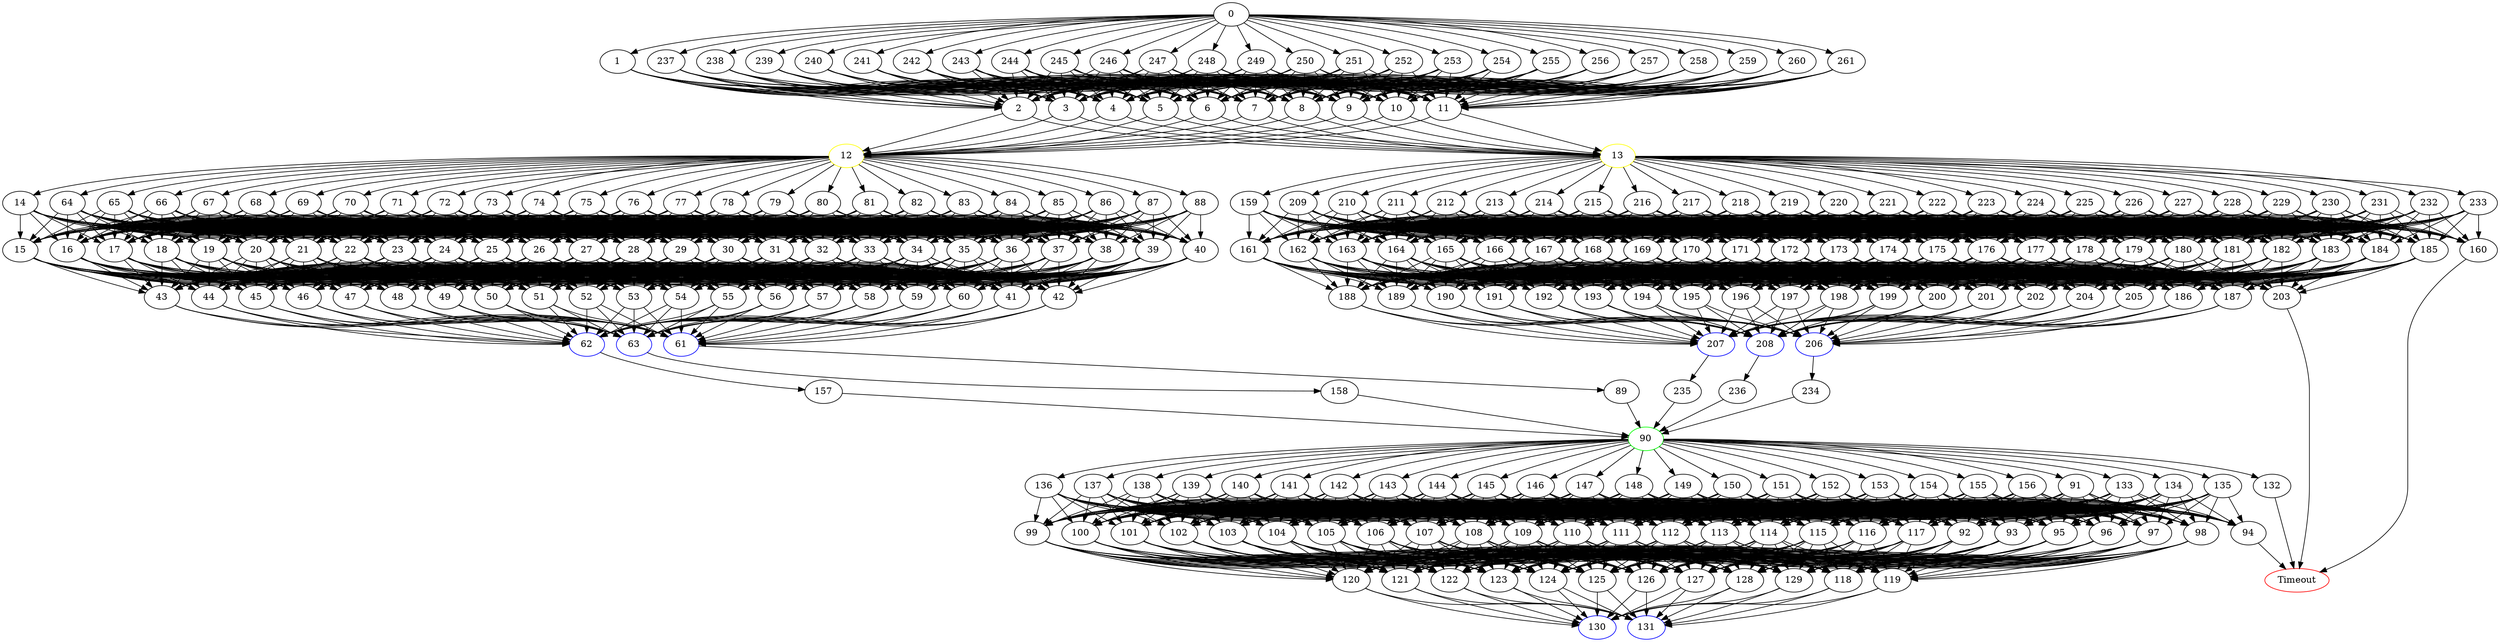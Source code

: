 digraph G {
	0 -> 1;
	0 -> 237;
	0 -> 238;
	0 -> 239;
	0 -> 240;
	0 -> 241;
	0 -> 242;
	0 -> 243;
	0 -> 244;
	0 -> 245;
	0 -> 246;
	0 -> 247;
	0 -> 248;
	0 -> 249;
	0 -> 250;
	0 -> 251;
	0 -> 252;
	0 -> 253;
	0 -> 254;
	0 -> 255;
	0 -> 256;
	0 -> 257;
	0 -> 258;
	0 -> 259;
	0 -> 260;
	0 -> 261;
	1 -> 2;
	1 -> 3;
	1 -> 4;
	1 -> 5;
	1 -> 6;
	1 -> 7;
	1 -> 8;
	1 -> 9;
	1 -> 10;
	1 -> 11;
	2 -> "12";
12 [color=yellow];
	2 -> "13";
13 [color=yellow];
	3 -> "12";
12 [color=yellow];
	3 -> "13";
13 [color=yellow];
	4 -> "12";
12 [color=yellow];
	4 -> "13";
13 [color=yellow];
	5 -> "12";
12 [color=yellow];
	5 -> "13";
13 [color=yellow];
	6 -> "12";
12 [color=yellow];
	6 -> "13";
13 [color=yellow];
	7 -> "12";
12 [color=yellow];
	7 -> "13";
13 [color=yellow];
	8 -> "12";
12 [color=yellow];
	8 -> "13";
13 [color=yellow];
	9 -> "12";
12 [color=yellow];
	9 -> "13";
13 [color=yellow];
	10 -> "12";
12 [color=yellow];
	10 -> "13";
13 [color=yellow];
	11 -> "12";
12 [color=yellow];
	11 -> "13";
13 [color=yellow];
	12 -> 14;
	12 -> 64;
	12 -> 65;
	12 -> 66;
	12 -> 67;
	12 -> 68;
	12 -> 69;
	12 -> 70;
	12 -> 71;
	12 -> 72;
	12 -> 73;
	12 -> 74;
	12 -> 75;
	12 -> 76;
	12 -> 77;
	12 -> 78;
	12 -> 79;
	12 -> 80;
	12 -> 81;
	12 -> 82;
	12 -> 83;
	12 -> 84;
	12 -> 85;
	12 -> 86;
	12 -> 87;
	12 -> 88;
	13 -> 159;
	13 -> 209;
	13 -> 210;
	13 -> 211;
	13 -> 212;
	13 -> 213;
	13 -> 214;
	13 -> 215;
	13 -> 216;
	13 -> 217;
	13 -> 218;
	13 -> 219;
	13 -> 220;
	13 -> 221;
	13 -> 222;
	13 -> 223;
	13 -> 224;
	13 -> 225;
	13 -> 226;
	13 -> 227;
	13 -> 228;
	13 -> 229;
	13 -> 230;
	13 -> 231;
	13 -> 232;
	13 -> 233;
	14 -> 15;
	14 -> 16;
	14 -> 17;
	14 -> 18;
	14 -> 19;
	14 -> 20;
	14 -> 21;
	14 -> 22;
	14 -> 23;
	14 -> 24;
	14 -> 25;
	14 -> 26;
	14 -> 27;
	14 -> 28;
	14 -> 29;
	14 -> 30;
	14 -> 31;
	14 -> 32;
	14 -> 33;
	14 -> 34;
	14 -> 35;
	14 -> 36;
	14 -> 37;
	14 -> 38;
	14 -> 39;
	14 -> 40;
	15 -> 41;
	15 -> 42;
	15 -> 43;
	15 -> 44;
	15 -> 45;
	15 -> 46;
	15 -> 47;
	15 -> 48;
	15 -> 49;
	15 -> 50;
	15 -> 51;
	15 -> 52;
	15 -> 53;
	15 -> 54;
	15 -> 55;
	15 -> 56;
	15 -> 57;
	15 -> 58;
	15 -> 59;
	15 -> 60;
	16 -> 41;
	16 -> 42;
	16 -> 43;
	16 -> 44;
	16 -> 45;
	16 -> 46;
	16 -> 47;
	16 -> 48;
	16 -> 49;
	16 -> 50;
	16 -> 51;
	16 -> 52;
	16 -> 53;
	16 -> 54;
	16 -> 55;
	16 -> 56;
	16 -> 57;
	16 -> 58;
	16 -> 59;
	16 -> 60;
	17 -> 41;
	17 -> 42;
	17 -> 43;
	17 -> 44;
	17 -> 45;
	17 -> 46;
	17 -> 47;
	17 -> 48;
	17 -> 49;
	17 -> 50;
	17 -> 51;
	17 -> 52;
	17 -> 53;
	17 -> 54;
	17 -> 55;
	17 -> 56;
	17 -> 57;
	17 -> 58;
	17 -> 59;
	17 -> 60;
	18 -> 41;
	18 -> 42;
	18 -> 43;
	18 -> 44;
	18 -> 45;
	18 -> 46;
	18 -> 47;
	18 -> 48;
	18 -> 49;
	18 -> 50;
	18 -> 51;
	18 -> 52;
	18 -> 53;
	18 -> 54;
	18 -> 55;
	18 -> 56;
	18 -> 57;
	18 -> 58;
	18 -> 59;
	18 -> 60;
	19 -> 41;
	19 -> 42;
	19 -> 43;
	19 -> 44;
	19 -> 45;
	19 -> 46;
	19 -> 47;
	19 -> 48;
	19 -> 49;
	19 -> 50;
	19 -> 51;
	19 -> 52;
	19 -> 53;
	19 -> 54;
	19 -> 55;
	19 -> 56;
	19 -> 57;
	19 -> 58;
	19 -> 59;
	19 -> 60;
	20 -> 41;
	20 -> 42;
	20 -> 43;
	20 -> 44;
	20 -> 45;
	20 -> 46;
	20 -> 47;
	20 -> 48;
	20 -> 49;
	20 -> 50;
	20 -> 51;
	20 -> 52;
	20 -> 53;
	20 -> 54;
	20 -> 55;
	20 -> 56;
	20 -> 57;
	20 -> 58;
	20 -> 59;
	20 -> 60;
	21 -> 41;
	21 -> 42;
	21 -> 43;
	21 -> 44;
	21 -> 45;
	21 -> 46;
	21 -> 47;
	21 -> 48;
	21 -> 49;
	21 -> 50;
	21 -> 51;
	21 -> 52;
	21 -> 53;
	21 -> 54;
	21 -> 55;
	21 -> 56;
	21 -> 57;
	21 -> 58;
	21 -> 59;
	21 -> 60;
	22 -> 41;
	22 -> 42;
	22 -> 43;
	22 -> 44;
	22 -> 45;
	22 -> 46;
	22 -> 47;
	22 -> 48;
	22 -> 49;
	22 -> 50;
	22 -> 51;
	22 -> 52;
	22 -> 53;
	22 -> 54;
	22 -> 55;
	22 -> 56;
	22 -> 57;
	22 -> 58;
	22 -> 59;
	22 -> 60;
	23 -> 41;
	23 -> 42;
	23 -> 43;
	23 -> 44;
	23 -> 45;
	23 -> 46;
	23 -> 47;
	23 -> 48;
	23 -> 49;
	23 -> 50;
	23 -> 51;
	23 -> 52;
	23 -> 53;
	23 -> 54;
	23 -> 55;
	23 -> 56;
	23 -> 57;
	23 -> 58;
	23 -> 59;
	23 -> 60;
	24 -> 41;
	24 -> 42;
	24 -> 43;
	24 -> 44;
	24 -> 45;
	24 -> 46;
	24 -> 47;
	24 -> 48;
	24 -> 49;
	24 -> 50;
	24 -> 51;
	24 -> 52;
	24 -> 53;
	24 -> 54;
	24 -> 55;
	24 -> 56;
	24 -> 57;
	24 -> 58;
	24 -> 59;
	24 -> 60;
	25 -> 41;
	25 -> 42;
	25 -> 43;
	25 -> 44;
	25 -> 45;
	25 -> 46;
	25 -> 47;
	25 -> 48;
	25 -> 49;
	25 -> 50;
	25 -> 51;
	25 -> 52;
	25 -> 53;
	25 -> 54;
	25 -> 55;
	25 -> 56;
	25 -> 57;
	25 -> 58;
	25 -> 59;
	25 -> 60;
	26 -> 41;
	26 -> 42;
	26 -> 43;
	26 -> 44;
	26 -> 45;
	26 -> 46;
	26 -> 47;
	26 -> 48;
	26 -> 49;
	26 -> 50;
	26 -> 51;
	26 -> 52;
	26 -> 53;
	26 -> 54;
	26 -> 55;
	26 -> 56;
	26 -> 57;
	26 -> 58;
	26 -> 59;
	26 -> 60;
	27 -> 41;
	27 -> 42;
	27 -> 43;
	27 -> 44;
	27 -> 45;
	27 -> 46;
	27 -> 47;
	27 -> 48;
	27 -> 49;
	27 -> 50;
	27 -> 51;
	27 -> 52;
	27 -> 53;
	27 -> 54;
	27 -> 55;
	27 -> 56;
	27 -> 57;
	27 -> 58;
	27 -> 59;
	27 -> 60;
	28 -> 41;
	28 -> 42;
	28 -> 43;
	28 -> 44;
	28 -> 45;
	28 -> 46;
	28 -> 47;
	28 -> 48;
	28 -> 49;
	28 -> 50;
	28 -> 51;
	28 -> 52;
	28 -> 53;
	28 -> 54;
	28 -> 55;
	28 -> 56;
	28 -> 57;
	28 -> 58;
	28 -> 59;
	28 -> 60;
	29 -> 41;
	29 -> 42;
	29 -> 43;
	29 -> 44;
	29 -> 45;
	29 -> 46;
	29 -> 47;
	29 -> 48;
	29 -> 49;
	29 -> 50;
	29 -> 51;
	29 -> 52;
	29 -> 53;
	29 -> 54;
	29 -> 55;
	29 -> 56;
	29 -> 57;
	29 -> 58;
	29 -> 59;
	29 -> 60;
	30 -> 41;
	30 -> 42;
	30 -> 43;
	30 -> 44;
	30 -> 45;
	30 -> 46;
	30 -> 47;
	30 -> 48;
	30 -> 49;
	30 -> 50;
	30 -> 51;
	30 -> 52;
	30 -> 53;
	30 -> 54;
	30 -> 55;
	30 -> 56;
	30 -> 57;
	30 -> 58;
	30 -> 59;
	30 -> 60;
	31 -> 41;
	31 -> 42;
	31 -> 43;
	31 -> 44;
	31 -> 45;
	31 -> 46;
	31 -> 47;
	31 -> 48;
	31 -> 49;
	31 -> 50;
	31 -> 51;
	31 -> 52;
	31 -> 53;
	31 -> 54;
	31 -> 55;
	31 -> 56;
	31 -> 57;
	31 -> 58;
	31 -> 59;
	31 -> 60;
	32 -> 41;
	32 -> 42;
	32 -> 43;
	32 -> 44;
	32 -> 45;
	32 -> 46;
	32 -> 47;
	32 -> 48;
	32 -> 49;
	32 -> 50;
	32 -> 51;
	32 -> 52;
	32 -> 53;
	32 -> 54;
	32 -> 55;
	32 -> 56;
	32 -> 57;
	32 -> 58;
	32 -> 59;
	32 -> 60;
	33 -> 41;
	33 -> 42;
	33 -> 43;
	33 -> 44;
	33 -> 45;
	33 -> 46;
	33 -> 47;
	33 -> 48;
	33 -> 49;
	33 -> 50;
	33 -> 51;
	33 -> 52;
	33 -> 53;
	33 -> 54;
	33 -> 55;
	33 -> 56;
	33 -> 57;
	33 -> 58;
	33 -> 59;
	33 -> 60;
	34 -> 41;
	34 -> 42;
	34 -> 43;
	34 -> 44;
	34 -> 45;
	34 -> 46;
	34 -> 47;
	34 -> 48;
	34 -> 49;
	34 -> 50;
	34 -> 51;
	34 -> 52;
	34 -> 53;
	34 -> 54;
	34 -> 55;
	34 -> 56;
	34 -> 57;
	34 -> 58;
	34 -> 59;
	34 -> 60;
	35 -> 41;
	35 -> 42;
	35 -> 43;
	35 -> 44;
	35 -> 45;
	35 -> 46;
	35 -> 47;
	35 -> 48;
	35 -> 49;
	35 -> 50;
	35 -> 51;
	35 -> 52;
	35 -> 53;
	35 -> 54;
	35 -> 55;
	35 -> 56;
	35 -> 57;
	35 -> 58;
	35 -> 59;
	35 -> 60;
	36 -> 41;
	36 -> 42;
	36 -> 43;
	36 -> 44;
	36 -> 45;
	36 -> 46;
	36 -> 47;
	36 -> 48;
	36 -> 49;
	36 -> 50;
	36 -> 51;
	36 -> 52;
	36 -> 53;
	36 -> 54;
	36 -> 55;
	36 -> 56;
	36 -> 57;
	36 -> 58;
	36 -> 59;
	36 -> 60;
	37 -> 41;
	37 -> 42;
	37 -> 43;
	37 -> 44;
	37 -> 45;
	37 -> 46;
	37 -> 47;
	37 -> 48;
	37 -> 49;
	37 -> 50;
	37 -> 51;
	37 -> 52;
	37 -> 53;
	37 -> 54;
	37 -> 55;
	37 -> 56;
	37 -> 57;
	37 -> 58;
	37 -> 59;
	37 -> 60;
	38 -> 41;
	38 -> 42;
	38 -> 43;
	38 -> 44;
	38 -> 45;
	38 -> 46;
	38 -> 47;
	38 -> 48;
	38 -> 49;
	38 -> 50;
	38 -> 51;
	38 -> 52;
	38 -> 53;
	38 -> 54;
	38 -> 55;
	38 -> 56;
	38 -> 57;
	38 -> 58;
	38 -> 59;
	38 -> 60;
	39 -> 41;
	39 -> 42;
	39 -> 43;
	39 -> 44;
	39 -> 45;
	39 -> 46;
	39 -> 47;
	39 -> 48;
	39 -> 49;
	39 -> 50;
	39 -> 51;
	39 -> 52;
	39 -> 53;
	39 -> 54;
	39 -> 55;
	39 -> 56;
	39 -> 57;
	39 -> 58;
	39 -> 59;
	39 -> 60;
	40 -> 41;
	40 -> 42;
	40 -> 43;
	40 -> 44;
	40 -> 45;
	40 -> 46;
	40 -> 47;
	40 -> 48;
	40 -> 49;
	40 -> 50;
	40 -> 51;
	40 -> 52;
	40 -> 53;
	40 -> 54;
	40 -> 55;
	40 -> 56;
	40 -> 57;
	40 -> 58;
	40 -> 59;
	40 -> 60;
	41 -> "61";
61 [color=blue];
	41 -> "62";
62 [color=blue];
	41 -> "63";
63 [color=blue];
	42 -> "61";
61 [color=blue];
	42 -> "62";
62 [color=blue];
	42 -> "63";
63 [color=blue];
	43 -> "61";
61 [color=blue];
	43 -> "62";
62 [color=blue];
	43 -> "63";
63 [color=blue];
	44 -> "61";
61 [color=blue];
	44 -> "62";
62 [color=blue];
	44 -> "63";
63 [color=blue];
	45 -> "61";
61 [color=blue];
	45 -> "62";
62 [color=blue];
	45 -> "63";
63 [color=blue];
	46 -> "61";
61 [color=blue];
	46 -> "62";
62 [color=blue];
	46 -> "63";
63 [color=blue];
	47 -> "61";
61 [color=blue];
	47 -> "62";
62 [color=blue];
	47 -> "63";
63 [color=blue];
	48 -> "61";
61 [color=blue];
	48 -> "62";
62 [color=blue];
	48 -> "63";
63 [color=blue];
	49 -> "61";
61 [color=blue];
	49 -> "62";
62 [color=blue];
	49 -> "63";
63 [color=blue];
	50 -> "61";
61 [color=blue];
	50 -> "62";
62 [color=blue];
	50 -> "63";
63 [color=blue];
	51 -> "61";
61 [color=blue];
	51 -> "62";
62 [color=blue];
	51 -> "63";
63 [color=blue];
	52 -> "61";
61 [color=blue];
	52 -> "62";
62 [color=blue];
	52 -> "63";
63 [color=blue];
	53 -> "61";
61 [color=blue];
	53 -> "62";
62 [color=blue];
	53 -> "63";
63 [color=blue];
	54 -> "61";
61 [color=blue];
	54 -> "62";
62 [color=blue];
	54 -> "63";
63 [color=blue];
	55 -> "61";
61 [color=blue];
	55 -> "62";
62 [color=blue];
	55 -> "63";
63 [color=blue];
	56 -> "61";
61 [color=blue];
	56 -> "62";
62 [color=blue];
	56 -> "63";
63 [color=blue];
	57 -> "61";
61 [color=blue];
	57 -> "62";
62 [color=blue];
	57 -> "63";
63 [color=blue];
	58 -> "61";
61 [color=blue];
	58 -> "62";
62 [color=blue];
	58 -> "63";
63 [color=blue];
	59 -> "61";
61 [color=blue];
	59 -> "62";
62 [color=blue];
	59 -> "63";
63 [color=blue];
	60 -> "61";
61 [color=blue];
	60 -> "62";
62 [color=blue];
	60 -> "63";
63 [color=blue];
	61 -> 89;
	62 -> 157;
	63 -> 158;
	64 -> 15;
	64 -> 16;
	64 -> 17;
	64 -> 18;
	64 -> 19;
	64 -> 20;
	64 -> 21;
	64 -> 22;
	64 -> 23;
	64 -> 24;
	64 -> 25;
	64 -> 26;
	64 -> 27;
	64 -> 28;
	64 -> 29;
	64 -> 30;
	64 -> 31;
	64 -> 32;
	64 -> 33;
	64 -> 34;
	64 -> 35;
	64 -> 36;
	64 -> 37;
	64 -> 38;
	64 -> 39;
	64 -> 40;
	65 -> 15;
	65 -> 16;
	65 -> 17;
	65 -> 18;
	65 -> 19;
	65 -> 20;
	65 -> 21;
	65 -> 22;
	65 -> 23;
	65 -> 24;
	65 -> 25;
	65 -> 26;
	65 -> 27;
	65 -> 28;
	65 -> 29;
	65 -> 30;
	65 -> 31;
	65 -> 32;
	65 -> 33;
	65 -> 34;
	65 -> 35;
	65 -> 36;
	65 -> 37;
	65 -> 38;
	65 -> 39;
	65 -> 40;
	66 -> 15;
	66 -> 16;
	66 -> 17;
	66 -> 18;
	66 -> 19;
	66 -> 20;
	66 -> 21;
	66 -> 22;
	66 -> 23;
	66 -> 24;
	66 -> 25;
	66 -> 26;
	66 -> 27;
	66 -> 28;
	66 -> 29;
	66 -> 30;
	66 -> 31;
	66 -> 32;
	66 -> 33;
	66 -> 34;
	66 -> 35;
	66 -> 36;
	66 -> 37;
	66 -> 38;
	66 -> 39;
	66 -> 40;
	67 -> 15;
	67 -> 16;
	67 -> 17;
	67 -> 18;
	67 -> 19;
	67 -> 20;
	67 -> 21;
	67 -> 22;
	67 -> 23;
	67 -> 24;
	67 -> 25;
	67 -> 26;
	67 -> 27;
	67 -> 28;
	67 -> 29;
	67 -> 30;
	67 -> 31;
	67 -> 32;
	67 -> 33;
	67 -> 34;
	67 -> 35;
	67 -> 36;
	67 -> 37;
	67 -> 38;
	67 -> 39;
	67 -> 40;
	68 -> 15;
	68 -> 16;
	68 -> 17;
	68 -> 18;
	68 -> 19;
	68 -> 20;
	68 -> 21;
	68 -> 22;
	68 -> 23;
	68 -> 24;
	68 -> 25;
	68 -> 26;
	68 -> 27;
	68 -> 28;
	68 -> 29;
	68 -> 30;
	68 -> 31;
	68 -> 32;
	68 -> 33;
	68 -> 34;
	68 -> 35;
	68 -> 36;
	68 -> 37;
	68 -> 38;
	68 -> 39;
	68 -> 40;
	69 -> 15;
	69 -> 16;
	69 -> 17;
	69 -> 18;
	69 -> 19;
	69 -> 20;
	69 -> 21;
	69 -> 22;
	69 -> 23;
	69 -> 24;
	69 -> 25;
	69 -> 26;
	69 -> 27;
	69 -> 28;
	69 -> 29;
	69 -> 30;
	69 -> 31;
	69 -> 32;
	69 -> 33;
	69 -> 34;
	69 -> 35;
	69 -> 36;
	69 -> 37;
	69 -> 38;
	69 -> 39;
	69 -> 40;
	70 -> 15;
	70 -> 16;
	70 -> 17;
	70 -> 18;
	70 -> 19;
	70 -> 20;
	70 -> 21;
	70 -> 22;
	70 -> 23;
	70 -> 24;
	70 -> 25;
	70 -> 26;
	70 -> 27;
	70 -> 28;
	70 -> 29;
	70 -> 30;
	70 -> 31;
	70 -> 32;
	70 -> 33;
	70 -> 34;
	70 -> 35;
	70 -> 36;
	70 -> 37;
	70 -> 38;
	70 -> 39;
	70 -> 40;
	71 -> 15;
	71 -> 16;
	71 -> 17;
	71 -> 18;
	71 -> 19;
	71 -> 20;
	71 -> 21;
	71 -> 22;
	71 -> 23;
	71 -> 24;
	71 -> 25;
	71 -> 26;
	71 -> 27;
	71 -> 28;
	71 -> 29;
	71 -> 30;
	71 -> 31;
	71 -> 32;
	71 -> 33;
	71 -> 34;
	71 -> 35;
	71 -> 36;
	71 -> 37;
	71 -> 38;
	71 -> 39;
	71 -> 40;
	72 -> 15;
	72 -> 16;
	72 -> 17;
	72 -> 18;
	72 -> 19;
	72 -> 20;
	72 -> 21;
	72 -> 22;
	72 -> 23;
	72 -> 24;
	72 -> 25;
	72 -> 26;
	72 -> 27;
	72 -> 28;
	72 -> 29;
	72 -> 30;
	72 -> 31;
	72 -> 32;
	72 -> 33;
	72 -> 34;
	72 -> 35;
	72 -> 36;
	72 -> 37;
	72 -> 38;
	72 -> 39;
	72 -> 40;
	73 -> 15;
	73 -> 16;
	73 -> 17;
	73 -> 18;
	73 -> 19;
	73 -> 20;
	73 -> 21;
	73 -> 22;
	73 -> 23;
	73 -> 24;
	73 -> 25;
	73 -> 26;
	73 -> 27;
	73 -> 28;
	73 -> 29;
	73 -> 30;
	73 -> 31;
	73 -> 32;
	73 -> 33;
	73 -> 34;
	73 -> 35;
	73 -> 36;
	73 -> 37;
	73 -> 38;
	73 -> 39;
	73 -> 40;
	74 -> 15;
	74 -> 16;
	74 -> 17;
	74 -> 18;
	74 -> 19;
	74 -> 20;
	74 -> 21;
	74 -> 22;
	74 -> 23;
	74 -> 24;
	74 -> 25;
	74 -> 26;
	74 -> 27;
	74 -> 28;
	74 -> 29;
	74 -> 30;
	74 -> 31;
	74 -> 32;
	74 -> 33;
	74 -> 34;
	74 -> 35;
	74 -> 36;
	74 -> 37;
	74 -> 38;
	74 -> 39;
	74 -> 40;
	75 -> 15;
	75 -> 16;
	75 -> 17;
	75 -> 18;
	75 -> 19;
	75 -> 20;
	75 -> 21;
	75 -> 22;
	75 -> 23;
	75 -> 24;
	75 -> 25;
	75 -> 26;
	75 -> 27;
	75 -> 28;
	75 -> 29;
	75 -> 30;
	75 -> 31;
	75 -> 32;
	75 -> 33;
	75 -> 34;
	75 -> 35;
	75 -> 36;
	75 -> 37;
	75 -> 38;
	75 -> 39;
	75 -> 40;
	76 -> 15;
	76 -> 16;
	76 -> 17;
	76 -> 18;
	76 -> 19;
	76 -> 20;
	76 -> 21;
	76 -> 22;
	76 -> 23;
	76 -> 24;
	76 -> 25;
	76 -> 26;
	76 -> 27;
	76 -> 28;
	76 -> 29;
	76 -> 30;
	76 -> 31;
	76 -> 32;
	76 -> 33;
	76 -> 34;
	76 -> 35;
	76 -> 36;
	76 -> 37;
	76 -> 38;
	76 -> 39;
	76 -> 40;
	77 -> 15;
	77 -> 16;
	77 -> 17;
	77 -> 18;
	77 -> 19;
	77 -> 20;
	77 -> 21;
	77 -> 22;
	77 -> 23;
	77 -> 24;
	77 -> 25;
	77 -> 26;
	77 -> 27;
	77 -> 28;
	77 -> 29;
	77 -> 30;
	77 -> 31;
	77 -> 32;
	77 -> 33;
	77 -> 34;
	77 -> 35;
	77 -> 36;
	77 -> 37;
	77 -> 38;
	77 -> 39;
	77 -> 40;
	78 -> 15;
	78 -> 16;
	78 -> 17;
	78 -> 18;
	78 -> 19;
	78 -> 20;
	78 -> 21;
	78 -> 22;
	78 -> 23;
	78 -> 24;
	78 -> 25;
	78 -> 26;
	78 -> 27;
	78 -> 28;
	78 -> 29;
	78 -> 30;
	78 -> 31;
	78 -> 32;
	78 -> 33;
	78 -> 34;
	78 -> 35;
	78 -> 36;
	78 -> 37;
	78 -> 38;
	78 -> 39;
	78 -> 40;
	79 -> 15;
	79 -> 16;
	79 -> 17;
	79 -> 18;
	79 -> 19;
	79 -> 20;
	79 -> 21;
	79 -> 22;
	79 -> 23;
	79 -> 24;
	79 -> 25;
	79 -> 26;
	79 -> 27;
	79 -> 28;
	79 -> 29;
	79 -> 30;
	79 -> 31;
	79 -> 32;
	79 -> 33;
	79 -> 34;
	79 -> 35;
	79 -> 36;
	79 -> 37;
	79 -> 38;
	79 -> 39;
	79 -> 40;
	80 -> 15;
	80 -> 16;
	80 -> 17;
	80 -> 18;
	80 -> 19;
	80 -> 20;
	80 -> 21;
	80 -> 22;
	80 -> 23;
	80 -> 24;
	80 -> 25;
	80 -> 26;
	80 -> 27;
	80 -> 28;
	80 -> 29;
	80 -> 30;
	80 -> 31;
	80 -> 32;
	80 -> 33;
	80 -> 34;
	80 -> 35;
	80 -> 36;
	80 -> 37;
	80 -> 38;
	80 -> 39;
	80 -> 40;
	81 -> 15;
	81 -> 16;
	81 -> 17;
	81 -> 18;
	81 -> 19;
	81 -> 20;
	81 -> 21;
	81 -> 22;
	81 -> 23;
	81 -> 24;
	81 -> 25;
	81 -> 26;
	81 -> 27;
	81 -> 28;
	81 -> 29;
	81 -> 30;
	81 -> 31;
	81 -> 32;
	81 -> 33;
	81 -> 34;
	81 -> 35;
	81 -> 36;
	81 -> 37;
	81 -> 38;
	81 -> 39;
	81 -> 40;
	82 -> 15;
	82 -> 16;
	82 -> 17;
	82 -> 18;
	82 -> 19;
	82 -> 20;
	82 -> 21;
	82 -> 22;
	82 -> 23;
	82 -> 24;
	82 -> 25;
	82 -> 26;
	82 -> 27;
	82 -> 28;
	82 -> 29;
	82 -> 30;
	82 -> 31;
	82 -> 32;
	82 -> 33;
	82 -> 34;
	82 -> 35;
	82 -> 36;
	82 -> 37;
	82 -> 38;
	82 -> 39;
	82 -> 40;
	83 -> 15;
	83 -> 16;
	83 -> 17;
	83 -> 18;
	83 -> 19;
	83 -> 20;
	83 -> 21;
	83 -> 22;
	83 -> 23;
	83 -> 24;
	83 -> 25;
	83 -> 26;
	83 -> 27;
	83 -> 28;
	83 -> 29;
	83 -> 30;
	83 -> 31;
	83 -> 32;
	83 -> 33;
	83 -> 34;
	83 -> 35;
	83 -> 36;
	83 -> 37;
	83 -> 38;
	83 -> 39;
	83 -> 40;
	84 -> 15;
	84 -> 16;
	84 -> 17;
	84 -> 18;
	84 -> 19;
	84 -> 20;
	84 -> 21;
	84 -> 22;
	84 -> 23;
	84 -> 24;
	84 -> 25;
	84 -> 26;
	84 -> 27;
	84 -> 28;
	84 -> 29;
	84 -> 30;
	84 -> 31;
	84 -> 32;
	84 -> 33;
	84 -> 34;
	84 -> 35;
	84 -> 36;
	84 -> 37;
	84 -> 38;
	84 -> 39;
	84 -> 40;
	85 -> 15;
	85 -> 16;
	85 -> 17;
	85 -> 18;
	85 -> 19;
	85 -> 20;
	85 -> 21;
	85 -> 22;
	85 -> 23;
	85 -> 24;
	85 -> 25;
	85 -> 26;
	85 -> 27;
	85 -> 28;
	85 -> 29;
	85 -> 30;
	85 -> 31;
	85 -> 32;
	85 -> 33;
	85 -> 34;
	85 -> 35;
	85 -> 36;
	85 -> 37;
	85 -> 38;
	85 -> 39;
	85 -> 40;
	86 -> 15;
	86 -> 16;
	86 -> 17;
	86 -> 18;
	86 -> 19;
	86 -> 20;
	86 -> 21;
	86 -> 22;
	86 -> 23;
	86 -> 24;
	86 -> 25;
	86 -> 26;
	86 -> 27;
	86 -> 28;
	86 -> 29;
	86 -> 30;
	86 -> 31;
	86 -> 32;
	86 -> 33;
	86 -> 34;
	86 -> 35;
	86 -> 36;
	86 -> 37;
	86 -> 38;
	86 -> 39;
	86 -> 40;
	87 -> 15;
	87 -> 16;
	87 -> 17;
	87 -> 18;
	87 -> 19;
	87 -> 20;
	87 -> 21;
	87 -> 22;
	87 -> 23;
	87 -> 24;
	87 -> 25;
	87 -> 26;
	87 -> 27;
	87 -> 28;
	87 -> 29;
	87 -> 30;
	87 -> 31;
	87 -> 32;
	87 -> 33;
	87 -> 34;
	87 -> 35;
	87 -> 36;
	87 -> 37;
	87 -> 38;
	87 -> 39;
	87 -> 40;
	88 -> 15;
	88 -> 16;
	88 -> 17;
	88 -> 18;
	88 -> 19;
	88 -> 20;
	88 -> 21;
	88 -> 22;
	88 -> 23;
	88 -> 24;
	88 -> 25;
	88 -> 26;
	88 -> 27;
	88 -> 28;
	88 -> 29;
	88 -> 30;
	88 -> 31;
	88 -> 32;
	88 -> 33;
	88 -> 34;
	88 -> 35;
	88 -> 36;
	88 -> 37;
	88 -> 38;
	88 -> 39;
	88 -> 40;
	89 -> "90";
90 [color=green];
	90 -> 91;
	90 -> 132;
	90 -> 133;
	90 -> 134;
	90 -> 135;
	90 -> 136;
	90 -> 137;
	90 -> 138;
	90 -> 139;
	90 -> 140;
	90 -> 141;
	90 -> 142;
	90 -> 143;
	90 -> 144;
	90 -> 145;
	90 -> 146;
	90 -> 147;
	90 -> 148;
	90 -> 149;
	90 -> 150;
	90 -> 151;
	90 -> 152;
	90 -> 153;
	90 -> 154;
	90 -> 155;
	90 -> 156;
	91 -> 92;
	91 -> 93;
	91 -> 94;
	91 -> 95;
	91 -> 96;
	91 -> 97;
	91 -> 98;
	91 -> 99;
	91 -> 100;
	91 -> 101;
	91 -> 102;
	91 -> 103;
	91 -> 104;
	91 -> 105;
	91 -> 106;
	91 -> 107;
	91 -> 108;
	91 -> 109;
	91 -> 110;
	91 -> 111;
	91 -> 112;
	91 -> 113;
	91 -> 114;
	91 -> 115;
	91 -> 116;
	91 -> 117;
	92 -> 118;
	92 -> 119;
	92 -> 120;
	92 -> 121;
	92 -> 122;
	92 -> 123;
	92 -> 124;
	92 -> 125;
	92 -> 126;
	92 -> 127;
	92 -> 128;
	92 -> 129;
	93 -> 118;
	93 -> 119;
	93 -> 120;
	93 -> 121;
	93 -> 122;
	93 -> 123;
	93 -> 124;
	93 -> 125;
	93 -> 126;
	93 -> 127;
	93 -> 128;
	93 -> 129;
	94 -> "Timeout";
Timeout [color=red];
	95 -> 118;
	95 -> 119;
	95 -> 120;
	95 -> 121;
	95 -> 122;
	95 -> 123;
	95 -> 124;
	95 -> 125;
	95 -> 126;
	95 -> 127;
	95 -> 128;
	95 -> 129;
	96 -> 118;
	96 -> 119;
	96 -> 120;
	96 -> 121;
	96 -> 122;
	96 -> 123;
	96 -> 124;
	96 -> 125;
	96 -> 126;
	96 -> 127;
	96 -> 128;
	96 -> 129;
	97 -> 118;
	97 -> 119;
	97 -> 120;
	97 -> 121;
	97 -> 122;
	97 -> 123;
	97 -> 124;
	97 -> 125;
	97 -> 126;
	97 -> 127;
	97 -> 128;
	97 -> 129;
	98 -> 118;
	98 -> 119;
	98 -> 120;
	98 -> 121;
	98 -> 122;
	98 -> 123;
	98 -> 124;
	98 -> 125;
	98 -> 126;
	98 -> 127;
	98 -> 128;
	98 -> 129;
	99 -> 118;
	99 -> 119;
	99 -> 120;
	99 -> 121;
	99 -> 122;
	99 -> 123;
	99 -> 124;
	99 -> 125;
	99 -> 126;
	99 -> 127;
	99 -> 128;
	99 -> 129;
	100 -> 118;
	100 -> 119;
	100 -> 120;
	100 -> 121;
	100 -> 122;
	100 -> 123;
	100 -> 124;
	100 -> 125;
	100 -> 126;
	100 -> 127;
	100 -> 128;
	100 -> 129;
	101 -> 118;
	101 -> 119;
	101 -> 120;
	101 -> 121;
	101 -> 122;
	101 -> 123;
	101 -> 124;
	101 -> 125;
	101 -> 126;
	101 -> 127;
	101 -> 128;
	101 -> 129;
	102 -> 118;
	102 -> 119;
	102 -> 120;
	102 -> 121;
	102 -> 122;
	102 -> 123;
	102 -> 124;
	102 -> 125;
	102 -> 126;
	102 -> 127;
	102 -> 128;
	102 -> 129;
	103 -> 118;
	103 -> 119;
	103 -> 120;
	103 -> 121;
	103 -> 122;
	103 -> 123;
	103 -> 124;
	103 -> 125;
	103 -> 126;
	103 -> 127;
	103 -> 128;
	103 -> 129;
	104 -> 118;
	104 -> 119;
	104 -> 120;
	104 -> 121;
	104 -> 122;
	104 -> 123;
	104 -> 124;
	104 -> 125;
	104 -> 126;
	104 -> 127;
	104 -> 128;
	104 -> 129;
	105 -> 118;
	105 -> 119;
	105 -> 120;
	105 -> 121;
	105 -> 122;
	105 -> 123;
	105 -> 124;
	105 -> 125;
	105 -> 126;
	105 -> 127;
	105 -> 128;
	105 -> 129;
	106 -> 118;
	106 -> 119;
	106 -> 120;
	106 -> 121;
	106 -> 122;
	106 -> 123;
	106 -> 124;
	106 -> 125;
	106 -> 126;
	106 -> 127;
	106 -> 128;
	106 -> 129;
	107 -> 118;
	107 -> 119;
	107 -> 120;
	107 -> 121;
	107 -> 122;
	107 -> 123;
	107 -> 124;
	107 -> 125;
	107 -> 126;
	107 -> 127;
	107 -> 128;
	107 -> 129;
	108 -> 118;
	108 -> 119;
	108 -> 120;
	108 -> 121;
	108 -> 122;
	108 -> 123;
	108 -> 124;
	108 -> 125;
	108 -> 126;
	108 -> 127;
	108 -> 128;
	108 -> 129;
	109 -> 118;
	109 -> 119;
	109 -> 120;
	109 -> 121;
	109 -> 122;
	109 -> 123;
	109 -> 124;
	109 -> 125;
	109 -> 126;
	109 -> 127;
	109 -> 128;
	109 -> 129;
	110 -> 118;
	110 -> 119;
	110 -> 120;
	110 -> 121;
	110 -> 122;
	110 -> 123;
	110 -> 124;
	110 -> 125;
	110 -> 126;
	110 -> 127;
	110 -> 128;
	110 -> 129;
	111 -> 118;
	111 -> 119;
	111 -> 120;
	111 -> 121;
	111 -> 122;
	111 -> 123;
	111 -> 124;
	111 -> 125;
	111 -> 126;
	111 -> 127;
	111 -> 128;
	111 -> 129;
	112 -> 118;
	112 -> 119;
	112 -> 120;
	112 -> 121;
	112 -> 122;
	112 -> 123;
	112 -> 124;
	112 -> 125;
	112 -> 126;
	112 -> 127;
	112 -> 128;
	112 -> 129;
	113 -> 118;
	113 -> 119;
	113 -> 120;
	113 -> 121;
	113 -> 122;
	113 -> 123;
	113 -> 124;
	113 -> 125;
	113 -> 126;
	113 -> 127;
	113 -> 128;
	113 -> 129;
	114 -> 118;
	114 -> 119;
	114 -> 120;
	114 -> 121;
	114 -> 122;
	114 -> 123;
	114 -> 124;
	114 -> 125;
	114 -> 126;
	114 -> 127;
	114 -> 128;
	114 -> 129;
	115 -> 118;
	115 -> 119;
	115 -> 120;
	115 -> 121;
	115 -> 122;
	115 -> 123;
	115 -> 124;
	115 -> 125;
	115 -> 126;
	115 -> 127;
	115 -> 128;
	115 -> 129;
	116 -> 118;
	116 -> 119;
	116 -> 120;
	116 -> 121;
	116 -> 122;
	116 -> 123;
	116 -> 124;
	116 -> 125;
	116 -> 126;
	116 -> 127;
	116 -> 128;
	116 -> 129;
	117 -> 118;
	117 -> 119;
	117 -> 120;
	117 -> 121;
	117 -> 122;
	117 -> 123;
	117 -> 124;
	117 -> 125;
	117 -> 126;
	117 -> 127;
	117 -> 128;
	117 -> 129;
	118 -> "130";
130 [color=blue];
	118 -> "131";
131 [color=blue];
	119 -> "130";
130 [color=blue];
	119 -> "131";
131 [color=blue];
	120 -> "130";
130 [color=blue];
	120 -> "131";
131 [color=blue];
	121 -> "130";
130 [color=blue];
	121 -> "131";
131 [color=blue];
	122 -> "130";
130 [color=blue];
	122 -> "131";
131 [color=blue];
	123 -> "130";
130 [color=blue];
	123 -> "131";
131 [color=blue];
	124 -> "130";
130 [color=blue];
	124 -> "131";
131 [color=blue];
	125 -> "130";
130 [color=blue];
	125 -> "131";
131 [color=blue];
	126 -> "130";
130 [color=blue];
	126 -> "131";
131 [color=blue];
	127 -> "130";
130 [color=blue];
	127 -> "131";
131 [color=blue];
	128 -> "130";
130 [color=blue];
	128 -> "131";
131 [color=blue];
	129 -> "130";
130 [color=blue];
	129 -> "131";
131 [color=blue];
	132 -> "Timeout";
Timeout [color=red];
	133 -> 92;
	133 -> 93;
	133 -> 94;
	133 -> 95;
	133 -> 96;
	133 -> 97;
	133 -> 98;
	133 -> 99;
	133 -> 100;
	133 -> 101;
	133 -> 102;
	133 -> 103;
	133 -> 104;
	133 -> 105;
	133 -> 106;
	133 -> 107;
	133 -> 108;
	133 -> 109;
	133 -> 110;
	133 -> 111;
	133 -> 112;
	133 -> 113;
	133 -> 114;
	133 -> 115;
	133 -> 116;
	133 -> 117;
	134 -> 92;
	134 -> 93;
	134 -> 94;
	134 -> 95;
	134 -> 96;
	134 -> 97;
	134 -> 98;
	134 -> 99;
	134 -> 100;
	134 -> 101;
	134 -> 102;
	134 -> 103;
	134 -> 104;
	134 -> 105;
	134 -> 106;
	134 -> 107;
	134 -> 108;
	134 -> 109;
	134 -> 110;
	134 -> 111;
	134 -> 112;
	134 -> 113;
	134 -> 114;
	134 -> 115;
	134 -> 116;
	134 -> 117;
	135 -> 92;
	135 -> 93;
	135 -> 94;
	135 -> 95;
	135 -> 96;
	135 -> 97;
	135 -> 98;
	135 -> 99;
	135 -> 100;
	135 -> 101;
	135 -> 102;
	135 -> 103;
	135 -> 104;
	135 -> 105;
	135 -> 106;
	135 -> 107;
	135 -> 108;
	135 -> 109;
	135 -> 110;
	135 -> 111;
	135 -> 112;
	135 -> 113;
	135 -> 114;
	135 -> 115;
	135 -> 116;
	135 -> 117;
	136 -> 92;
	136 -> 93;
	136 -> 94;
	136 -> 95;
	136 -> 96;
	136 -> 97;
	136 -> 98;
	136 -> 99;
	136 -> 100;
	136 -> 101;
	136 -> 102;
	136 -> 103;
	136 -> 104;
	136 -> 105;
	136 -> 106;
	136 -> 107;
	136 -> 108;
	136 -> 109;
	136 -> 110;
	136 -> 111;
	136 -> 112;
	136 -> 113;
	136 -> 114;
	136 -> 115;
	136 -> 116;
	136 -> 117;
	137 -> 92;
	137 -> 93;
	137 -> 94;
	137 -> 95;
	137 -> 96;
	137 -> 97;
	137 -> 98;
	137 -> 99;
	137 -> 100;
	137 -> 101;
	137 -> 102;
	137 -> 103;
	137 -> 104;
	137 -> 105;
	137 -> 106;
	137 -> 107;
	137 -> 108;
	137 -> 109;
	137 -> 110;
	137 -> 111;
	137 -> 112;
	137 -> 113;
	137 -> 114;
	137 -> 115;
	137 -> 116;
	137 -> 117;
	138 -> 92;
	138 -> 93;
	138 -> 94;
	138 -> 95;
	138 -> 96;
	138 -> 97;
	138 -> 98;
	138 -> 99;
	138 -> 100;
	138 -> 101;
	138 -> 102;
	138 -> 103;
	138 -> 104;
	138 -> 105;
	138 -> 106;
	138 -> 107;
	138 -> 108;
	138 -> 109;
	138 -> 110;
	138 -> 111;
	138 -> 112;
	138 -> 113;
	138 -> 114;
	138 -> 115;
	138 -> 116;
	138 -> 117;
	139 -> 92;
	139 -> 93;
	139 -> 94;
	139 -> 95;
	139 -> 96;
	139 -> 97;
	139 -> 98;
	139 -> 99;
	139 -> 100;
	139 -> 101;
	139 -> 102;
	139 -> 103;
	139 -> 104;
	139 -> 105;
	139 -> 106;
	139 -> 107;
	139 -> 108;
	139 -> 109;
	139 -> 110;
	139 -> 111;
	139 -> 112;
	139 -> 113;
	139 -> 114;
	139 -> 115;
	139 -> 116;
	139 -> 117;
	140 -> 92;
	140 -> 93;
	140 -> 94;
	140 -> 95;
	140 -> 96;
	140 -> 97;
	140 -> 98;
	140 -> 99;
	140 -> 100;
	140 -> 101;
	140 -> 102;
	140 -> 103;
	140 -> 104;
	140 -> 105;
	140 -> 106;
	140 -> 107;
	140 -> 108;
	140 -> 109;
	140 -> 110;
	140 -> 111;
	140 -> 112;
	140 -> 113;
	140 -> 114;
	140 -> 115;
	140 -> 116;
	140 -> 117;
	141 -> 92;
	141 -> 93;
	141 -> 94;
	141 -> 95;
	141 -> 96;
	141 -> 97;
	141 -> 98;
	141 -> 99;
	141 -> 100;
	141 -> 101;
	141 -> 102;
	141 -> 103;
	141 -> 104;
	141 -> 105;
	141 -> 106;
	141 -> 107;
	141 -> 108;
	141 -> 109;
	141 -> 110;
	141 -> 111;
	141 -> 112;
	141 -> 113;
	141 -> 114;
	141 -> 115;
	141 -> 116;
	141 -> 117;
	142 -> 92;
	142 -> 93;
	142 -> 94;
	142 -> 95;
	142 -> 96;
	142 -> 97;
	142 -> 98;
	142 -> 99;
	142 -> 100;
	142 -> 101;
	142 -> 102;
	142 -> 103;
	142 -> 104;
	142 -> 105;
	142 -> 106;
	142 -> 107;
	142 -> 108;
	142 -> 109;
	142 -> 110;
	142 -> 111;
	142 -> 112;
	142 -> 113;
	142 -> 114;
	142 -> 115;
	142 -> 116;
	142 -> 117;
	143 -> 92;
	143 -> 93;
	143 -> 94;
	143 -> 95;
	143 -> 96;
	143 -> 97;
	143 -> 98;
	143 -> 99;
	143 -> 100;
	143 -> 101;
	143 -> 102;
	143 -> 103;
	143 -> 104;
	143 -> 105;
	143 -> 106;
	143 -> 107;
	143 -> 108;
	143 -> 109;
	143 -> 110;
	143 -> 111;
	143 -> 112;
	143 -> 113;
	143 -> 114;
	143 -> 115;
	143 -> 116;
	143 -> 117;
	144 -> 92;
	144 -> 93;
	144 -> 94;
	144 -> 95;
	144 -> 96;
	144 -> 97;
	144 -> 98;
	144 -> 99;
	144 -> 100;
	144 -> 101;
	144 -> 102;
	144 -> 103;
	144 -> 104;
	144 -> 105;
	144 -> 106;
	144 -> 107;
	144 -> 108;
	144 -> 109;
	144 -> 110;
	144 -> 111;
	144 -> 112;
	144 -> 113;
	144 -> 114;
	144 -> 115;
	144 -> 116;
	144 -> 117;
	145 -> 92;
	145 -> 93;
	145 -> 94;
	145 -> 95;
	145 -> 96;
	145 -> 97;
	145 -> 98;
	145 -> 99;
	145 -> 100;
	145 -> 101;
	145 -> 102;
	145 -> 103;
	145 -> 104;
	145 -> 105;
	145 -> 106;
	145 -> 107;
	145 -> 108;
	145 -> 109;
	145 -> 110;
	145 -> 111;
	145 -> 112;
	145 -> 113;
	145 -> 114;
	145 -> 115;
	145 -> 116;
	145 -> 117;
	146 -> 92;
	146 -> 93;
	146 -> 94;
	146 -> 95;
	146 -> 96;
	146 -> 97;
	146 -> 98;
	146 -> 99;
	146 -> 100;
	146 -> 101;
	146 -> 102;
	146 -> 103;
	146 -> 104;
	146 -> 105;
	146 -> 106;
	146 -> 107;
	146 -> 108;
	146 -> 109;
	146 -> 110;
	146 -> 111;
	146 -> 112;
	146 -> 113;
	146 -> 114;
	146 -> 115;
	146 -> 116;
	146 -> 117;
	147 -> 92;
	147 -> 93;
	147 -> 94;
	147 -> 95;
	147 -> 96;
	147 -> 97;
	147 -> 98;
	147 -> 99;
	147 -> 100;
	147 -> 101;
	147 -> 102;
	147 -> 103;
	147 -> 104;
	147 -> 105;
	147 -> 106;
	147 -> 107;
	147 -> 108;
	147 -> 109;
	147 -> 110;
	147 -> 111;
	147 -> 112;
	147 -> 113;
	147 -> 114;
	147 -> 115;
	147 -> 116;
	147 -> 117;
	148 -> 92;
	148 -> 93;
	148 -> 94;
	148 -> 95;
	148 -> 96;
	148 -> 97;
	148 -> 98;
	148 -> 99;
	148 -> 100;
	148 -> 101;
	148 -> 102;
	148 -> 103;
	148 -> 104;
	148 -> 105;
	148 -> 106;
	148 -> 107;
	148 -> 108;
	148 -> 109;
	148 -> 110;
	148 -> 111;
	148 -> 112;
	148 -> 113;
	148 -> 114;
	148 -> 115;
	148 -> 116;
	148 -> 117;
	149 -> 92;
	149 -> 93;
	149 -> 94;
	149 -> 95;
	149 -> 96;
	149 -> 97;
	149 -> 98;
	149 -> 99;
	149 -> 100;
	149 -> 101;
	149 -> 102;
	149 -> 103;
	149 -> 104;
	149 -> 105;
	149 -> 106;
	149 -> 107;
	149 -> 108;
	149 -> 109;
	149 -> 110;
	149 -> 111;
	149 -> 112;
	149 -> 113;
	149 -> 114;
	149 -> 115;
	149 -> 116;
	149 -> 117;
	150 -> 92;
	150 -> 93;
	150 -> 94;
	150 -> 95;
	150 -> 96;
	150 -> 97;
	150 -> 98;
	150 -> 99;
	150 -> 100;
	150 -> 101;
	150 -> 102;
	150 -> 103;
	150 -> 104;
	150 -> 105;
	150 -> 106;
	150 -> 107;
	150 -> 108;
	150 -> 109;
	150 -> 110;
	150 -> 111;
	150 -> 112;
	150 -> 113;
	150 -> 114;
	150 -> 115;
	150 -> 116;
	150 -> 117;
	151 -> 92;
	151 -> 93;
	151 -> 94;
	151 -> 95;
	151 -> 96;
	151 -> 97;
	151 -> 98;
	151 -> 99;
	151 -> 100;
	151 -> 101;
	151 -> 102;
	151 -> 103;
	151 -> 104;
	151 -> 105;
	151 -> 106;
	151 -> 107;
	151 -> 108;
	151 -> 109;
	151 -> 110;
	151 -> 111;
	151 -> 112;
	151 -> 113;
	151 -> 114;
	151 -> 115;
	151 -> 116;
	151 -> 117;
	152 -> 92;
	152 -> 93;
	152 -> 94;
	152 -> 95;
	152 -> 96;
	152 -> 97;
	152 -> 98;
	152 -> 99;
	152 -> 100;
	152 -> 101;
	152 -> 102;
	152 -> 103;
	152 -> 104;
	152 -> 105;
	152 -> 106;
	152 -> 107;
	152 -> 108;
	152 -> 109;
	152 -> 110;
	152 -> 111;
	152 -> 112;
	152 -> 113;
	152 -> 114;
	152 -> 115;
	152 -> 116;
	152 -> 117;
	153 -> 92;
	153 -> 93;
	153 -> 94;
	153 -> 95;
	153 -> 96;
	153 -> 97;
	153 -> 98;
	153 -> 99;
	153 -> 100;
	153 -> 101;
	153 -> 102;
	153 -> 103;
	153 -> 104;
	153 -> 105;
	153 -> 106;
	153 -> 107;
	153 -> 108;
	153 -> 109;
	153 -> 110;
	153 -> 111;
	153 -> 112;
	153 -> 113;
	153 -> 114;
	153 -> 115;
	153 -> 116;
	153 -> 117;
	154 -> 92;
	154 -> 93;
	154 -> 94;
	154 -> 95;
	154 -> 96;
	154 -> 97;
	154 -> 98;
	154 -> 99;
	154 -> 100;
	154 -> 101;
	154 -> 102;
	154 -> 103;
	154 -> 104;
	154 -> 105;
	154 -> 106;
	154 -> 107;
	154 -> 108;
	154 -> 109;
	154 -> 110;
	154 -> 111;
	154 -> 112;
	154 -> 113;
	154 -> 114;
	154 -> 115;
	154 -> 116;
	154 -> 117;
	155 -> 92;
	155 -> 93;
	155 -> 94;
	155 -> 95;
	155 -> 96;
	155 -> 97;
	155 -> 98;
	155 -> 99;
	155 -> 100;
	155 -> 101;
	155 -> 102;
	155 -> 103;
	155 -> 104;
	155 -> 105;
	155 -> 106;
	155 -> 107;
	155 -> 108;
	155 -> 109;
	155 -> 110;
	155 -> 111;
	155 -> 112;
	155 -> 113;
	155 -> 114;
	155 -> 115;
	155 -> 116;
	155 -> 117;
	156 -> 92;
	156 -> 93;
	156 -> 94;
	156 -> 95;
	156 -> 96;
	156 -> 97;
	156 -> 98;
	156 -> 99;
	156 -> 100;
	156 -> 101;
	156 -> 102;
	156 -> 103;
	156 -> 104;
	156 -> 105;
	156 -> 106;
	156 -> 107;
	156 -> 108;
	156 -> 109;
	156 -> 110;
	156 -> 111;
	156 -> 112;
	156 -> 113;
	156 -> 114;
	156 -> 115;
	156 -> 116;
	156 -> 117;
	157 -> "90";
90 [color=green];
	158 -> "90";
90 [color=green];
	159 -> 160;
	159 -> 161;
	159 -> 162;
	159 -> 163;
	159 -> 164;
	159 -> 165;
	159 -> 166;
	159 -> 167;
	159 -> 168;
	159 -> 169;
	159 -> 170;
	159 -> 171;
	159 -> 172;
	159 -> 173;
	159 -> 174;
	159 -> 175;
	159 -> 176;
	159 -> 177;
	159 -> 178;
	159 -> 179;
	159 -> 180;
	159 -> 181;
	159 -> 182;
	159 -> 183;
	159 -> 184;
	159 -> 185;
	160 -> "Timeout";
Timeout [color=red];
	161 -> 186;
	161 -> 187;
	161 -> 188;
	161 -> 189;
	161 -> 190;
	161 -> 191;
	161 -> 192;
	161 -> 193;
	161 -> 194;
	161 -> 195;
	161 -> 196;
	161 -> 197;
	161 -> 198;
	161 -> 199;
	161 -> 200;
	161 -> 201;
	161 -> 202;
	161 -> 203;
	161 -> 204;
	161 -> 205;
	162 -> 186;
	162 -> 187;
	162 -> 188;
	162 -> 189;
	162 -> 190;
	162 -> 191;
	162 -> 192;
	162 -> 193;
	162 -> 194;
	162 -> 195;
	162 -> 196;
	162 -> 197;
	162 -> 198;
	162 -> 199;
	162 -> 200;
	162 -> 201;
	162 -> 202;
	162 -> 203;
	162 -> 204;
	162 -> 205;
	163 -> 186;
	163 -> 187;
	163 -> 188;
	163 -> 189;
	163 -> 190;
	163 -> 191;
	163 -> 192;
	163 -> 193;
	163 -> 194;
	163 -> 195;
	163 -> 196;
	163 -> 197;
	163 -> 198;
	163 -> 199;
	163 -> 200;
	163 -> 201;
	163 -> 202;
	163 -> 203;
	163 -> 204;
	163 -> 205;
	164 -> 186;
	164 -> 187;
	164 -> 188;
	164 -> 189;
	164 -> 190;
	164 -> 191;
	164 -> 192;
	164 -> 193;
	164 -> 194;
	164 -> 195;
	164 -> 196;
	164 -> 197;
	164 -> 198;
	164 -> 199;
	164 -> 200;
	164 -> 201;
	164 -> 202;
	164 -> 203;
	164 -> 204;
	164 -> 205;
	165 -> 186;
	165 -> 187;
	165 -> 188;
	165 -> 189;
	165 -> 190;
	165 -> 191;
	165 -> 192;
	165 -> 193;
	165 -> 194;
	165 -> 195;
	165 -> 196;
	165 -> 197;
	165 -> 198;
	165 -> 199;
	165 -> 200;
	165 -> 201;
	165 -> 202;
	165 -> 203;
	165 -> 204;
	165 -> 205;
	166 -> 186;
	166 -> 187;
	166 -> 188;
	166 -> 189;
	166 -> 190;
	166 -> 191;
	166 -> 192;
	166 -> 193;
	166 -> 194;
	166 -> 195;
	166 -> 196;
	166 -> 197;
	166 -> 198;
	166 -> 199;
	166 -> 200;
	166 -> 201;
	166 -> 202;
	166 -> 203;
	166 -> 204;
	166 -> 205;
	167 -> 186;
	167 -> 187;
	167 -> 188;
	167 -> 189;
	167 -> 190;
	167 -> 191;
	167 -> 192;
	167 -> 193;
	167 -> 194;
	167 -> 195;
	167 -> 196;
	167 -> 197;
	167 -> 198;
	167 -> 199;
	167 -> 200;
	167 -> 201;
	167 -> 202;
	167 -> 203;
	167 -> 204;
	167 -> 205;
	168 -> 186;
	168 -> 187;
	168 -> 188;
	168 -> 189;
	168 -> 190;
	168 -> 191;
	168 -> 192;
	168 -> 193;
	168 -> 194;
	168 -> 195;
	168 -> 196;
	168 -> 197;
	168 -> 198;
	168 -> 199;
	168 -> 200;
	168 -> 201;
	168 -> 202;
	168 -> 203;
	168 -> 204;
	168 -> 205;
	169 -> 186;
	169 -> 187;
	169 -> 188;
	169 -> 189;
	169 -> 190;
	169 -> 191;
	169 -> 192;
	169 -> 193;
	169 -> 194;
	169 -> 195;
	169 -> 196;
	169 -> 197;
	169 -> 198;
	169 -> 199;
	169 -> 200;
	169 -> 201;
	169 -> 202;
	169 -> 203;
	169 -> 204;
	169 -> 205;
	170 -> 186;
	170 -> 187;
	170 -> 188;
	170 -> 189;
	170 -> 190;
	170 -> 191;
	170 -> 192;
	170 -> 193;
	170 -> 194;
	170 -> 195;
	170 -> 196;
	170 -> 197;
	170 -> 198;
	170 -> 199;
	170 -> 200;
	170 -> 201;
	170 -> 202;
	170 -> 203;
	170 -> 204;
	170 -> 205;
	171 -> 186;
	171 -> 187;
	171 -> 188;
	171 -> 189;
	171 -> 190;
	171 -> 191;
	171 -> 192;
	171 -> 193;
	171 -> 194;
	171 -> 195;
	171 -> 196;
	171 -> 197;
	171 -> 198;
	171 -> 199;
	171 -> 200;
	171 -> 201;
	171 -> 202;
	171 -> 203;
	171 -> 204;
	171 -> 205;
	172 -> 186;
	172 -> 187;
	172 -> 188;
	172 -> 189;
	172 -> 190;
	172 -> 191;
	172 -> 192;
	172 -> 193;
	172 -> 194;
	172 -> 195;
	172 -> 196;
	172 -> 197;
	172 -> 198;
	172 -> 199;
	172 -> 200;
	172 -> 201;
	172 -> 202;
	172 -> 203;
	172 -> 204;
	172 -> 205;
	173 -> 186;
	173 -> 187;
	173 -> 188;
	173 -> 189;
	173 -> 190;
	173 -> 191;
	173 -> 192;
	173 -> 193;
	173 -> 194;
	173 -> 195;
	173 -> 196;
	173 -> 197;
	173 -> 198;
	173 -> 199;
	173 -> 200;
	173 -> 201;
	173 -> 202;
	173 -> 203;
	173 -> 204;
	173 -> 205;
	174 -> 186;
	174 -> 187;
	174 -> 188;
	174 -> 189;
	174 -> 190;
	174 -> 191;
	174 -> 192;
	174 -> 193;
	174 -> 194;
	174 -> 195;
	174 -> 196;
	174 -> 197;
	174 -> 198;
	174 -> 199;
	174 -> 200;
	174 -> 201;
	174 -> 202;
	174 -> 203;
	174 -> 204;
	174 -> 205;
	175 -> 186;
	175 -> 187;
	175 -> 188;
	175 -> 189;
	175 -> 190;
	175 -> 191;
	175 -> 192;
	175 -> 193;
	175 -> 194;
	175 -> 195;
	175 -> 196;
	175 -> 197;
	175 -> 198;
	175 -> 199;
	175 -> 200;
	175 -> 201;
	175 -> 202;
	175 -> 203;
	175 -> 204;
	175 -> 205;
	176 -> 186;
	176 -> 187;
	176 -> 188;
	176 -> 189;
	176 -> 190;
	176 -> 191;
	176 -> 192;
	176 -> 193;
	176 -> 194;
	176 -> 195;
	176 -> 196;
	176 -> 197;
	176 -> 198;
	176 -> 199;
	176 -> 200;
	176 -> 201;
	176 -> 202;
	176 -> 203;
	176 -> 204;
	176 -> 205;
	177 -> 186;
	177 -> 187;
	177 -> 188;
	177 -> 189;
	177 -> 190;
	177 -> 191;
	177 -> 192;
	177 -> 193;
	177 -> 194;
	177 -> 195;
	177 -> 196;
	177 -> 197;
	177 -> 198;
	177 -> 199;
	177 -> 200;
	177 -> 201;
	177 -> 202;
	177 -> 203;
	177 -> 204;
	177 -> 205;
	178 -> 186;
	178 -> 187;
	178 -> 188;
	178 -> 189;
	178 -> 190;
	178 -> 191;
	178 -> 192;
	178 -> 193;
	178 -> 194;
	178 -> 195;
	178 -> 196;
	178 -> 197;
	178 -> 198;
	178 -> 199;
	178 -> 200;
	178 -> 201;
	178 -> 202;
	178 -> 203;
	178 -> 204;
	178 -> 205;
	179 -> 186;
	179 -> 187;
	179 -> 188;
	179 -> 189;
	179 -> 190;
	179 -> 191;
	179 -> 192;
	179 -> 193;
	179 -> 194;
	179 -> 195;
	179 -> 196;
	179 -> 197;
	179 -> 198;
	179 -> 199;
	179 -> 200;
	179 -> 201;
	179 -> 202;
	179 -> 203;
	179 -> 204;
	179 -> 205;
	180 -> 186;
	180 -> 187;
	180 -> 188;
	180 -> 189;
	180 -> 190;
	180 -> 191;
	180 -> 192;
	180 -> 193;
	180 -> 194;
	180 -> 195;
	180 -> 196;
	180 -> 197;
	180 -> 198;
	180 -> 199;
	180 -> 200;
	180 -> 201;
	180 -> 202;
	180 -> 203;
	180 -> 204;
	180 -> 205;
	181 -> 186;
	181 -> 187;
	181 -> 188;
	181 -> 189;
	181 -> 190;
	181 -> 191;
	181 -> 192;
	181 -> 193;
	181 -> 194;
	181 -> 195;
	181 -> 196;
	181 -> 197;
	181 -> 198;
	181 -> 199;
	181 -> 200;
	181 -> 201;
	181 -> 202;
	181 -> 203;
	181 -> 204;
	181 -> 205;
	182 -> 186;
	182 -> 187;
	182 -> 188;
	182 -> 189;
	182 -> 190;
	182 -> 191;
	182 -> 192;
	182 -> 193;
	182 -> 194;
	182 -> 195;
	182 -> 196;
	182 -> 197;
	182 -> 198;
	182 -> 199;
	182 -> 200;
	182 -> 201;
	182 -> 202;
	182 -> 203;
	182 -> 204;
	182 -> 205;
	183 -> 186;
	183 -> 187;
	183 -> 188;
	183 -> 189;
	183 -> 190;
	183 -> 191;
	183 -> 192;
	183 -> 193;
	183 -> 194;
	183 -> 195;
	183 -> 196;
	183 -> 197;
	183 -> 198;
	183 -> 199;
	183 -> 200;
	183 -> 201;
	183 -> 202;
	183 -> 203;
	183 -> 204;
	183 -> 205;
	184 -> 186;
	184 -> 187;
	184 -> 188;
	184 -> 189;
	184 -> 190;
	184 -> 191;
	184 -> 192;
	184 -> 193;
	184 -> 194;
	184 -> 195;
	184 -> 196;
	184 -> 197;
	184 -> 198;
	184 -> 199;
	184 -> 200;
	184 -> 201;
	184 -> 202;
	184 -> 203;
	184 -> 204;
	184 -> 205;
	185 -> 186;
	185 -> 187;
	185 -> 188;
	185 -> 189;
	185 -> 190;
	185 -> 191;
	185 -> 192;
	185 -> 193;
	185 -> 194;
	185 -> 195;
	185 -> 196;
	185 -> 197;
	185 -> 198;
	185 -> 199;
	185 -> 200;
	185 -> 201;
	185 -> 202;
	185 -> 203;
	185 -> 204;
	185 -> 205;
	186 -> "206";
206 [color=blue];
	186 -> "207";
207 [color=blue];
	186 -> "208";
208 [color=blue];
	187 -> "206";
206 [color=blue];
	187 -> "207";
207 [color=blue];
	187 -> "208";
208 [color=blue];
	188 -> "206";
206 [color=blue];
	188 -> "207";
207 [color=blue];
	188 -> "208";
208 [color=blue];
	189 -> "206";
206 [color=blue];
	189 -> "207";
207 [color=blue];
	189 -> "208";
208 [color=blue];
	190 -> "206";
206 [color=blue];
	190 -> "207";
207 [color=blue];
	190 -> "208";
208 [color=blue];
	191 -> "206";
206 [color=blue];
	191 -> "207";
207 [color=blue];
	191 -> "208";
208 [color=blue];
	192 -> "206";
206 [color=blue];
	192 -> "207";
207 [color=blue];
	192 -> "208";
208 [color=blue];
	193 -> "206";
206 [color=blue];
	193 -> "207";
207 [color=blue];
	193 -> "208";
208 [color=blue];
	194 -> "206";
206 [color=blue];
	194 -> "207";
207 [color=blue];
	194 -> "208";
208 [color=blue];
	195 -> "206";
206 [color=blue];
	195 -> "207";
207 [color=blue];
	195 -> "208";
208 [color=blue];
	196 -> "206";
206 [color=blue];
	196 -> "207";
207 [color=blue];
	196 -> "208";
208 [color=blue];
	197 -> "206";
206 [color=blue];
	197 -> "207";
207 [color=blue];
	197 -> "208";
208 [color=blue];
	198 -> "206";
206 [color=blue];
	198 -> "207";
207 [color=blue];
	198 -> "208";
208 [color=blue];
	199 -> "206";
206 [color=blue];
	199 -> "207";
207 [color=blue];
	199 -> "208";
208 [color=blue];
	200 -> "206";
206 [color=blue];
	200 -> "207";
207 [color=blue];
	200 -> "208";
208 [color=blue];
	201 -> "206";
206 [color=blue];
	201 -> "207";
207 [color=blue];
	201 -> "208";
208 [color=blue];
	202 -> "206";
206 [color=blue];
	202 -> "207";
207 [color=blue];
	202 -> "208";
208 [color=blue];
	203 -> "Timeout";
Timeout [color=red];
	204 -> "206";
206 [color=blue];
	204 -> "207";
207 [color=blue];
	204 -> "208";
208 [color=blue];
	205 -> "206";
206 [color=blue];
	205 -> "207";
207 [color=blue];
	205 -> "208";
208 [color=blue];
	206 -> 234;
	207 -> 235;
	208 -> 236;
	209 -> 160;
	209 -> 161;
	209 -> 162;
	209 -> 163;
	209 -> 164;
	209 -> 165;
	209 -> 166;
	209 -> 167;
	209 -> 168;
	209 -> 169;
	209 -> 170;
	209 -> 171;
	209 -> 172;
	209 -> 173;
	209 -> 174;
	209 -> 175;
	209 -> 176;
	209 -> 177;
	209 -> 178;
	209 -> 179;
	209 -> 180;
	209 -> 181;
	209 -> 182;
	209 -> 183;
	209 -> 184;
	209 -> 185;
	210 -> 160;
	210 -> 161;
	210 -> 162;
	210 -> 163;
	210 -> 164;
	210 -> 165;
	210 -> 166;
	210 -> 167;
	210 -> 168;
	210 -> 169;
	210 -> 170;
	210 -> 171;
	210 -> 172;
	210 -> 173;
	210 -> 174;
	210 -> 175;
	210 -> 176;
	210 -> 177;
	210 -> 178;
	210 -> 179;
	210 -> 180;
	210 -> 181;
	210 -> 182;
	210 -> 183;
	210 -> 184;
	210 -> 185;
	211 -> 160;
	211 -> 161;
	211 -> 162;
	211 -> 163;
	211 -> 164;
	211 -> 165;
	211 -> 166;
	211 -> 167;
	211 -> 168;
	211 -> 169;
	211 -> 170;
	211 -> 171;
	211 -> 172;
	211 -> 173;
	211 -> 174;
	211 -> 175;
	211 -> 176;
	211 -> 177;
	211 -> 178;
	211 -> 179;
	211 -> 180;
	211 -> 181;
	211 -> 182;
	211 -> 183;
	211 -> 184;
	211 -> 185;
	212 -> 160;
	212 -> 161;
	212 -> 162;
	212 -> 163;
	212 -> 164;
	212 -> 165;
	212 -> 166;
	212 -> 167;
	212 -> 168;
	212 -> 169;
	212 -> 170;
	212 -> 171;
	212 -> 172;
	212 -> 173;
	212 -> 174;
	212 -> 175;
	212 -> 176;
	212 -> 177;
	212 -> 178;
	212 -> 179;
	212 -> 180;
	212 -> 181;
	212 -> 182;
	212 -> 183;
	212 -> 184;
	212 -> 185;
	213 -> 160;
	213 -> 161;
	213 -> 162;
	213 -> 163;
	213 -> 164;
	213 -> 165;
	213 -> 166;
	213 -> 167;
	213 -> 168;
	213 -> 169;
	213 -> 170;
	213 -> 171;
	213 -> 172;
	213 -> 173;
	213 -> 174;
	213 -> 175;
	213 -> 176;
	213 -> 177;
	213 -> 178;
	213 -> 179;
	213 -> 180;
	213 -> 181;
	213 -> 182;
	213 -> 183;
	213 -> 184;
	213 -> 185;
	214 -> 160;
	214 -> 161;
	214 -> 162;
	214 -> 163;
	214 -> 164;
	214 -> 165;
	214 -> 166;
	214 -> 167;
	214 -> 168;
	214 -> 169;
	214 -> 170;
	214 -> 171;
	214 -> 172;
	214 -> 173;
	214 -> 174;
	214 -> 175;
	214 -> 176;
	214 -> 177;
	214 -> 178;
	214 -> 179;
	214 -> 180;
	214 -> 181;
	214 -> 182;
	214 -> 183;
	214 -> 184;
	214 -> 185;
	215 -> 160;
	215 -> 161;
	215 -> 162;
	215 -> 163;
	215 -> 164;
	215 -> 165;
	215 -> 166;
	215 -> 167;
	215 -> 168;
	215 -> 169;
	215 -> 170;
	215 -> 171;
	215 -> 172;
	215 -> 173;
	215 -> 174;
	215 -> 175;
	215 -> 176;
	215 -> 177;
	215 -> 178;
	215 -> 179;
	215 -> 180;
	215 -> 181;
	215 -> 182;
	215 -> 183;
	215 -> 184;
	215 -> 185;
	216 -> 160;
	216 -> 161;
	216 -> 162;
	216 -> 163;
	216 -> 164;
	216 -> 165;
	216 -> 166;
	216 -> 167;
	216 -> 168;
	216 -> 169;
	216 -> 170;
	216 -> 171;
	216 -> 172;
	216 -> 173;
	216 -> 174;
	216 -> 175;
	216 -> 176;
	216 -> 177;
	216 -> 178;
	216 -> 179;
	216 -> 180;
	216 -> 181;
	216 -> 182;
	216 -> 183;
	216 -> 184;
	216 -> 185;
	217 -> 160;
	217 -> 161;
	217 -> 162;
	217 -> 163;
	217 -> 164;
	217 -> 165;
	217 -> 166;
	217 -> 167;
	217 -> 168;
	217 -> 169;
	217 -> 170;
	217 -> 171;
	217 -> 172;
	217 -> 173;
	217 -> 174;
	217 -> 175;
	217 -> 176;
	217 -> 177;
	217 -> 178;
	217 -> 179;
	217 -> 180;
	217 -> 181;
	217 -> 182;
	217 -> 183;
	217 -> 184;
	217 -> 185;
	218 -> 160;
	218 -> 161;
	218 -> 162;
	218 -> 163;
	218 -> 164;
	218 -> 165;
	218 -> 166;
	218 -> 167;
	218 -> 168;
	218 -> 169;
	218 -> 170;
	218 -> 171;
	218 -> 172;
	218 -> 173;
	218 -> 174;
	218 -> 175;
	218 -> 176;
	218 -> 177;
	218 -> 178;
	218 -> 179;
	218 -> 180;
	218 -> 181;
	218 -> 182;
	218 -> 183;
	218 -> 184;
	218 -> 185;
	219 -> 160;
	219 -> 161;
	219 -> 162;
	219 -> 163;
	219 -> 164;
	219 -> 165;
	219 -> 166;
	219 -> 167;
	219 -> 168;
	219 -> 169;
	219 -> 170;
	219 -> 171;
	219 -> 172;
	219 -> 173;
	219 -> 174;
	219 -> 175;
	219 -> 176;
	219 -> 177;
	219 -> 178;
	219 -> 179;
	219 -> 180;
	219 -> 181;
	219 -> 182;
	219 -> 183;
	219 -> 184;
	219 -> 185;
	220 -> 160;
	220 -> 161;
	220 -> 162;
	220 -> 163;
	220 -> 164;
	220 -> 165;
	220 -> 166;
	220 -> 167;
	220 -> 168;
	220 -> 169;
	220 -> 170;
	220 -> 171;
	220 -> 172;
	220 -> 173;
	220 -> 174;
	220 -> 175;
	220 -> 176;
	220 -> 177;
	220 -> 178;
	220 -> 179;
	220 -> 180;
	220 -> 181;
	220 -> 182;
	220 -> 183;
	220 -> 184;
	220 -> 185;
	221 -> 160;
	221 -> 161;
	221 -> 162;
	221 -> 163;
	221 -> 164;
	221 -> 165;
	221 -> 166;
	221 -> 167;
	221 -> 168;
	221 -> 169;
	221 -> 170;
	221 -> 171;
	221 -> 172;
	221 -> 173;
	221 -> 174;
	221 -> 175;
	221 -> 176;
	221 -> 177;
	221 -> 178;
	221 -> 179;
	221 -> 180;
	221 -> 181;
	221 -> 182;
	221 -> 183;
	221 -> 184;
	221 -> 185;
	222 -> 160;
	222 -> 161;
	222 -> 162;
	222 -> 163;
	222 -> 164;
	222 -> 165;
	222 -> 166;
	222 -> 167;
	222 -> 168;
	222 -> 169;
	222 -> 170;
	222 -> 171;
	222 -> 172;
	222 -> 173;
	222 -> 174;
	222 -> 175;
	222 -> 176;
	222 -> 177;
	222 -> 178;
	222 -> 179;
	222 -> 180;
	222 -> 181;
	222 -> 182;
	222 -> 183;
	222 -> 184;
	222 -> 185;
	223 -> 160;
	223 -> 161;
	223 -> 162;
	223 -> 163;
	223 -> 164;
	223 -> 165;
	223 -> 166;
	223 -> 167;
	223 -> 168;
	223 -> 169;
	223 -> 170;
	223 -> 171;
	223 -> 172;
	223 -> 173;
	223 -> 174;
	223 -> 175;
	223 -> 176;
	223 -> 177;
	223 -> 178;
	223 -> 179;
	223 -> 180;
	223 -> 181;
	223 -> 182;
	223 -> 183;
	223 -> 184;
	223 -> 185;
	224 -> 160;
	224 -> 161;
	224 -> 162;
	224 -> 163;
	224 -> 164;
	224 -> 165;
	224 -> 166;
	224 -> 167;
	224 -> 168;
	224 -> 169;
	224 -> 170;
	224 -> 171;
	224 -> 172;
	224 -> 173;
	224 -> 174;
	224 -> 175;
	224 -> 176;
	224 -> 177;
	224 -> 178;
	224 -> 179;
	224 -> 180;
	224 -> 181;
	224 -> 182;
	224 -> 183;
	224 -> 184;
	224 -> 185;
	225 -> 160;
	225 -> 161;
	225 -> 162;
	225 -> 163;
	225 -> 164;
	225 -> 165;
	225 -> 166;
	225 -> 167;
	225 -> 168;
	225 -> 169;
	225 -> 170;
	225 -> 171;
	225 -> 172;
	225 -> 173;
	225 -> 174;
	225 -> 175;
	225 -> 176;
	225 -> 177;
	225 -> 178;
	225 -> 179;
	225 -> 180;
	225 -> 181;
	225 -> 182;
	225 -> 183;
	225 -> 184;
	225 -> 185;
	226 -> 160;
	226 -> 161;
	226 -> 162;
	226 -> 163;
	226 -> 164;
	226 -> 165;
	226 -> 166;
	226 -> 167;
	226 -> 168;
	226 -> 169;
	226 -> 170;
	226 -> 171;
	226 -> 172;
	226 -> 173;
	226 -> 174;
	226 -> 175;
	226 -> 176;
	226 -> 177;
	226 -> 178;
	226 -> 179;
	226 -> 180;
	226 -> 181;
	226 -> 182;
	226 -> 183;
	226 -> 184;
	226 -> 185;
	227 -> 160;
	227 -> 161;
	227 -> 162;
	227 -> 163;
	227 -> 164;
	227 -> 165;
	227 -> 166;
	227 -> 167;
	227 -> 168;
	227 -> 169;
	227 -> 170;
	227 -> 171;
	227 -> 172;
	227 -> 173;
	227 -> 174;
	227 -> 175;
	227 -> 176;
	227 -> 177;
	227 -> 178;
	227 -> 179;
	227 -> 180;
	227 -> 181;
	227 -> 182;
	227 -> 183;
	227 -> 184;
	227 -> 185;
	228 -> 160;
	228 -> 161;
	228 -> 162;
	228 -> 163;
	228 -> 164;
	228 -> 165;
	228 -> 166;
	228 -> 167;
	228 -> 168;
	228 -> 169;
	228 -> 170;
	228 -> 171;
	228 -> 172;
	228 -> 173;
	228 -> 174;
	228 -> 175;
	228 -> 176;
	228 -> 177;
	228 -> 178;
	228 -> 179;
	228 -> 180;
	228 -> 181;
	228 -> 182;
	228 -> 183;
	228 -> 184;
	228 -> 185;
	229 -> 160;
	229 -> 161;
	229 -> 162;
	229 -> 163;
	229 -> 164;
	229 -> 165;
	229 -> 166;
	229 -> 167;
	229 -> 168;
	229 -> 169;
	229 -> 170;
	229 -> 171;
	229 -> 172;
	229 -> 173;
	229 -> 174;
	229 -> 175;
	229 -> 176;
	229 -> 177;
	229 -> 178;
	229 -> 179;
	229 -> 180;
	229 -> 181;
	229 -> 182;
	229 -> 183;
	229 -> 184;
	229 -> 185;
	230 -> 160;
	230 -> 161;
	230 -> 162;
	230 -> 163;
	230 -> 164;
	230 -> 165;
	230 -> 166;
	230 -> 167;
	230 -> 168;
	230 -> 169;
	230 -> 170;
	230 -> 171;
	230 -> 172;
	230 -> 173;
	230 -> 174;
	230 -> 175;
	230 -> 176;
	230 -> 177;
	230 -> 178;
	230 -> 179;
	230 -> 180;
	230 -> 181;
	230 -> 182;
	230 -> 183;
	230 -> 184;
	230 -> 185;
	231 -> 160;
	231 -> 161;
	231 -> 162;
	231 -> 163;
	231 -> 164;
	231 -> 165;
	231 -> 166;
	231 -> 167;
	231 -> 168;
	231 -> 169;
	231 -> 170;
	231 -> 171;
	231 -> 172;
	231 -> 173;
	231 -> 174;
	231 -> 175;
	231 -> 176;
	231 -> 177;
	231 -> 178;
	231 -> 179;
	231 -> 180;
	231 -> 181;
	231 -> 182;
	231 -> 183;
	231 -> 184;
	231 -> 185;
	232 -> 160;
	232 -> 161;
	232 -> 162;
	232 -> 163;
	232 -> 164;
	232 -> 165;
	232 -> 166;
	232 -> 167;
	232 -> 168;
	232 -> 169;
	232 -> 170;
	232 -> 171;
	232 -> 172;
	232 -> 173;
	232 -> 174;
	232 -> 175;
	232 -> 176;
	232 -> 177;
	232 -> 178;
	232 -> 179;
	232 -> 180;
	232 -> 181;
	232 -> 182;
	232 -> 183;
	232 -> 184;
	232 -> 185;
	233 -> 160;
	233 -> 161;
	233 -> 162;
	233 -> 163;
	233 -> 164;
	233 -> 165;
	233 -> 166;
	233 -> 167;
	233 -> 168;
	233 -> 169;
	233 -> 170;
	233 -> 171;
	233 -> 172;
	233 -> 173;
	233 -> 174;
	233 -> 175;
	233 -> 176;
	233 -> 177;
	233 -> 178;
	233 -> 179;
	233 -> 180;
	233 -> 181;
	233 -> 182;
	233 -> 183;
	233 -> 184;
	233 -> 185;
	234 -> "90";
90 [color=green];
	235 -> "90";
90 [color=green];
	236 -> "90";
90 [color=green];
	237 -> 2;
	237 -> 3;
	237 -> 4;
	237 -> 5;
	237 -> 6;
	237 -> 7;
	237 -> 8;
	237 -> 9;
	237 -> 10;
	237 -> 11;
	238 -> 2;
	238 -> 3;
	238 -> 4;
	238 -> 5;
	238 -> 6;
	238 -> 7;
	238 -> 8;
	238 -> 9;
	238 -> 10;
	238 -> 11;
	239 -> 2;
	239 -> 3;
	239 -> 4;
	239 -> 5;
	239 -> 6;
	239 -> 7;
	239 -> 8;
	239 -> 9;
	239 -> 10;
	239 -> 11;
	240 -> 2;
	240 -> 3;
	240 -> 4;
	240 -> 5;
	240 -> 6;
	240 -> 7;
	240 -> 8;
	240 -> 9;
	240 -> 10;
	240 -> 11;
	241 -> 2;
	241 -> 3;
	241 -> 4;
	241 -> 5;
	241 -> 6;
	241 -> 7;
	241 -> 8;
	241 -> 9;
	241 -> 10;
	241 -> 11;
	242 -> 2;
	242 -> 3;
	242 -> 4;
	242 -> 5;
	242 -> 6;
	242 -> 7;
	242 -> 8;
	242 -> 9;
	242 -> 10;
	242 -> 11;
	243 -> 2;
	243 -> 3;
	243 -> 4;
	243 -> 5;
	243 -> 6;
	243 -> 7;
	243 -> 8;
	243 -> 9;
	243 -> 10;
	243 -> 11;
	244 -> 2;
	244 -> 3;
	244 -> 4;
	244 -> 5;
	244 -> 6;
	244 -> 7;
	244 -> 8;
	244 -> 9;
	244 -> 10;
	244 -> 11;
	245 -> 2;
	245 -> 3;
	245 -> 4;
	245 -> 5;
	245 -> 6;
	245 -> 7;
	245 -> 8;
	245 -> 9;
	245 -> 10;
	245 -> 11;
	246 -> 2;
	246 -> 3;
	246 -> 4;
	246 -> 5;
	246 -> 6;
	246 -> 7;
	246 -> 8;
	246 -> 9;
	246 -> 10;
	246 -> 11;
	247 -> 2;
	247 -> 3;
	247 -> 4;
	247 -> 5;
	247 -> 6;
	247 -> 7;
	247 -> 8;
	247 -> 9;
	247 -> 10;
	247 -> 11;
	248 -> 2;
	248 -> 3;
	248 -> 4;
	248 -> 5;
	248 -> 6;
	248 -> 7;
	248 -> 8;
	248 -> 9;
	248 -> 10;
	248 -> 11;
	249 -> 2;
	249 -> 3;
	249 -> 4;
	249 -> 5;
	249 -> 6;
	249 -> 7;
	249 -> 8;
	249 -> 9;
	249 -> 10;
	249 -> 11;
	250 -> 2;
	250 -> 3;
	250 -> 4;
	250 -> 5;
	250 -> 6;
	250 -> 7;
	250 -> 8;
	250 -> 9;
	250 -> 10;
	250 -> 11;
	251 -> 2;
	251 -> 3;
	251 -> 4;
	251 -> 5;
	251 -> 6;
	251 -> 7;
	251 -> 8;
	251 -> 9;
	251 -> 10;
	251 -> 11;
	252 -> 2;
	252 -> 3;
	252 -> 4;
	252 -> 5;
	252 -> 6;
	252 -> 7;
	252 -> 8;
	252 -> 9;
	252 -> 10;
	252 -> 11;
	253 -> 2;
	253 -> 3;
	253 -> 4;
	253 -> 5;
	253 -> 6;
	253 -> 7;
	253 -> 8;
	253 -> 9;
	253 -> 10;
	253 -> 11;
	254 -> 2;
	254 -> 3;
	254 -> 4;
	254 -> 5;
	254 -> 6;
	254 -> 7;
	254 -> 8;
	254 -> 9;
	254 -> 10;
	254 -> 11;
	255 -> 2;
	255 -> 3;
	255 -> 4;
	255 -> 5;
	255 -> 6;
	255 -> 7;
	255 -> 8;
	255 -> 9;
	255 -> 10;
	255 -> 11;
	256 -> 2;
	256 -> 3;
	256 -> 4;
	256 -> 5;
	256 -> 6;
	256 -> 7;
	256 -> 8;
	256 -> 9;
	256 -> 10;
	256 -> 11;
	257 -> 2;
	257 -> 3;
	257 -> 4;
	257 -> 5;
	257 -> 6;
	257 -> 7;
	257 -> 8;
	257 -> 9;
	257 -> 10;
	257 -> 11;
	258 -> 2;
	258 -> 3;
	258 -> 4;
	258 -> 5;
	258 -> 6;
	258 -> 7;
	258 -> 8;
	258 -> 9;
	258 -> 10;
	258 -> 11;
	259 -> 2;
	259 -> 3;
	259 -> 4;
	259 -> 5;
	259 -> 6;
	259 -> 7;
	259 -> 8;
	259 -> 9;
	259 -> 10;
	259 -> 11;
	260 -> 2;
	260 -> 3;
	260 -> 4;
	260 -> 5;
	260 -> 6;
	260 -> 7;
	260 -> 8;
	260 -> 9;
	260 -> 10;
	260 -> 11;
	261 -> 2;
	261 -> 3;
	261 -> 4;
	261 -> 5;
	261 -> 6;
	261 -> 7;
	261 -> 8;
	261 -> 9;
	261 -> 10;
	261 -> 11;
}